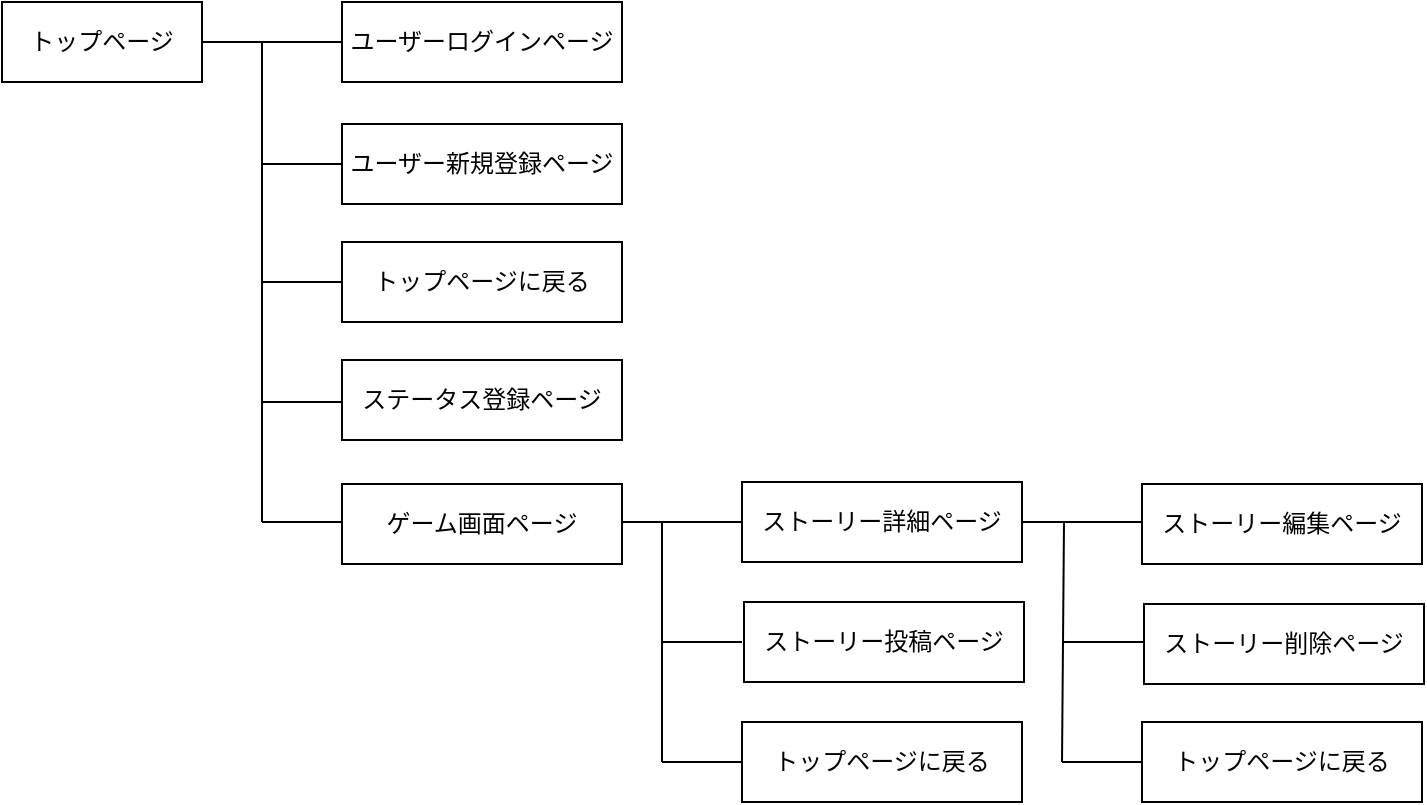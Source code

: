 <mxfile>
    <diagram id="q5YSqTko9X8gRyv5AKF6" name="ページ1">
        <mxGraphModel dx="876" dy="527" grid="1" gridSize="10" guides="1" tooltips="1" connect="1" arrows="1" fold="1" page="1" pageScale="1" pageWidth="827" pageHeight="1169" math="0" shadow="0">
            <root>
                <mxCell id="0"/>
                <mxCell id="1" parent="0"/>
                <mxCell id="8" value="トップページ" style="whiteSpace=wrap;html=1;align=center;" vertex="1" parent="1">
                    <mxGeometry x="10" y="40" width="100" height="40" as="geometry"/>
                </mxCell>
                <mxCell id="9" value="ユーザーログインページ" style="whiteSpace=wrap;html=1;align=center;" vertex="1" parent="1">
                    <mxGeometry x="180" y="40" width="140" height="40" as="geometry"/>
                </mxCell>
                <mxCell id="11" value="" style="endArrow=none;html=1;rounded=0;" edge="1" parent="1">
                    <mxGeometry relative="1" as="geometry">
                        <mxPoint x="140" y="60" as="sourcePoint"/>
                        <mxPoint x="140" y="300" as="targetPoint"/>
                    </mxGeometry>
                </mxCell>
                <mxCell id="12" value="" style="endArrow=none;html=1;rounded=0;" edge="1" parent="1">
                    <mxGeometry relative="1" as="geometry">
                        <mxPoint x="110" y="60" as="sourcePoint"/>
                        <mxPoint x="180" y="60" as="targetPoint"/>
                    </mxGeometry>
                </mxCell>
                <mxCell id="13" value="ユーザー新規登録ページ" style="whiteSpace=wrap;html=1;align=center;" vertex="1" parent="1">
                    <mxGeometry x="180" y="101" width="140" height="40" as="geometry"/>
                </mxCell>
                <mxCell id="14" value="ステータス登録ページ" style="whiteSpace=wrap;html=1;align=center;" vertex="1" parent="1">
                    <mxGeometry x="180" y="219" width="140" height="40" as="geometry"/>
                </mxCell>
                <mxCell id="15" value="ゲーム画面ページ" style="whiteSpace=wrap;html=1;align=center;" vertex="1" parent="1">
                    <mxGeometry x="180" y="281" width="140" height="40" as="geometry"/>
                </mxCell>
                <mxCell id="16" value="トップページに戻る" style="whiteSpace=wrap;html=1;align=center;" vertex="1" parent="1">
                    <mxGeometry x="180" y="160" width="140" height="40" as="geometry"/>
                </mxCell>
                <mxCell id="18" value="" style="line;strokeWidth=1;rotatable=0;dashed=0;labelPosition=right;align=left;verticalAlign=middle;spacingTop=0;spacingLeft=6;points=[];portConstraint=eastwest;" vertex="1" parent="1">
                    <mxGeometry x="140" y="116" width="40" height="10" as="geometry"/>
                </mxCell>
                <mxCell id="19" value="" style="line;strokeWidth=1;rotatable=0;dashed=0;labelPosition=right;align=left;verticalAlign=middle;spacingTop=0;spacingLeft=6;points=[];portConstraint=eastwest;" vertex="1" parent="1">
                    <mxGeometry x="140" y="175" width="40" height="10" as="geometry"/>
                </mxCell>
                <mxCell id="20" value="" style="line;strokeWidth=1;rotatable=0;dashed=0;labelPosition=right;align=left;verticalAlign=middle;spacingTop=0;spacingLeft=6;points=[];portConstraint=eastwest;" vertex="1" parent="1">
                    <mxGeometry x="140" y="235" width="40" height="10" as="geometry"/>
                </mxCell>
                <mxCell id="21" value="" style="line;strokeWidth=1;rotatable=0;dashed=0;labelPosition=right;align=left;verticalAlign=middle;spacingTop=0;spacingLeft=6;points=[];portConstraint=eastwest;" vertex="1" parent="1">
                    <mxGeometry x="140" y="295" width="40" height="10" as="geometry"/>
                </mxCell>
                <mxCell id="22" value="ストーリー投稿ページ" style="whiteSpace=wrap;html=1;align=center;" vertex="1" parent="1">
                    <mxGeometry x="381" y="340" width="140" height="40" as="geometry"/>
                </mxCell>
                <mxCell id="23" value="" style="line;strokeWidth=1;rotatable=0;dashed=0;labelPosition=right;align=left;verticalAlign=middle;spacingTop=0;spacingLeft=6;points=[];portConstraint=eastwest;" vertex="1" parent="1">
                    <mxGeometry x="320" y="295" width="60" height="10" as="geometry"/>
                </mxCell>
                <mxCell id="24" value="ストーリー詳細ページ" style="whiteSpace=wrap;html=1;align=center;" vertex="1" parent="1">
                    <mxGeometry x="380" y="280" width="140" height="40" as="geometry"/>
                </mxCell>
                <mxCell id="25" value="ストーリー編集ページ" style="whiteSpace=wrap;html=1;align=center;" vertex="1" parent="1">
                    <mxGeometry x="580" y="281" width="140" height="40" as="geometry"/>
                </mxCell>
                <mxCell id="26" value="ストーリー削除ページ" style="whiteSpace=wrap;html=1;align=center;" vertex="1" parent="1">
                    <mxGeometry x="581" y="341" width="140" height="40" as="geometry"/>
                </mxCell>
                <mxCell id="28" value="" style="endArrow=none;html=1;rounded=0;" edge="1" parent="1">
                    <mxGeometry relative="1" as="geometry">
                        <mxPoint x="340" y="300" as="sourcePoint"/>
                        <mxPoint x="340" y="420" as="targetPoint"/>
                    </mxGeometry>
                </mxCell>
                <mxCell id="29" value="" style="line;strokeWidth=1;rotatable=0;dashed=0;labelPosition=right;align=left;verticalAlign=middle;spacingTop=0;spacingLeft=6;points=[];portConstraint=eastwest;" vertex="1" parent="1">
                    <mxGeometry x="340" y="355" width="40" height="10" as="geometry"/>
                </mxCell>
                <mxCell id="30" value="" style="line;strokeWidth=1;rotatable=0;dashed=0;labelPosition=right;align=left;verticalAlign=middle;spacingTop=0;spacingLeft=6;points=[];portConstraint=eastwest;" vertex="1" parent="1">
                    <mxGeometry x="520" y="295" width="60" height="10" as="geometry"/>
                </mxCell>
                <mxCell id="31" value="" style="line;strokeWidth=1;rotatable=0;dashed=0;labelPosition=right;align=left;verticalAlign=middle;spacingTop=0;spacingLeft=6;points=[];portConstraint=eastwest;" vertex="1" parent="1">
                    <mxGeometry x="541" y="355" width="40" height="10" as="geometry"/>
                </mxCell>
                <mxCell id="32" value="" style="endArrow=none;html=1;rounded=0;" edge="1" parent="1">
                    <mxGeometry relative="1" as="geometry">
                        <mxPoint x="541" y="300" as="sourcePoint"/>
                        <mxPoint x="540" y="420" as="targetPoint"/>
                    </mxGeometry>
                </mxCell>
                <mxCell id="33" value="トップページに戻る" style="whiteSpace=wrap;html=1;align=center;" vertex="1" parent="1">
                    <mxGeometry x="380" y="400" width="140" height="40" as="geometry"/>
                </mxCell>
                <mxCell id="34" value="トップページに戻る" style="whiteSpace=wrap;html=1;align=center;" vertex="1" parent="1">
                    <mxGeometry x="580" y="400" width="140" height="40" as="geometry"/>
                </mxCell>
                <mxCell id="35" value="" style="line;strokeWidth=1;rotatable=0;dashed=0;labelPosition=right;align=left;verticalAlign=middle;spacingTop=0;spacingLeft=6;points=[];portConstraint=eastwest;" vertex="1" parent="1">
                    <mxGeometry x="340" y="415" width="40" height="10" as="geometry"/>
                </mxCell>
                <mxCell id="36" value="" style="line;strokeWidth=1;rotatable=0;dashed=0;labelPosition=right;align=left;verticalAlign=middle;spacingTop=0;spacingLeft=6;points=[];portConstraint=eastwest;" vertex="1" parent="1">
                    <mxGeometry x="540" y="415" width="40" height="10" as="geometry"/>
                </mxCell>
            </root>
        </mxGraphModel>
    </diagram>
</mxfile>